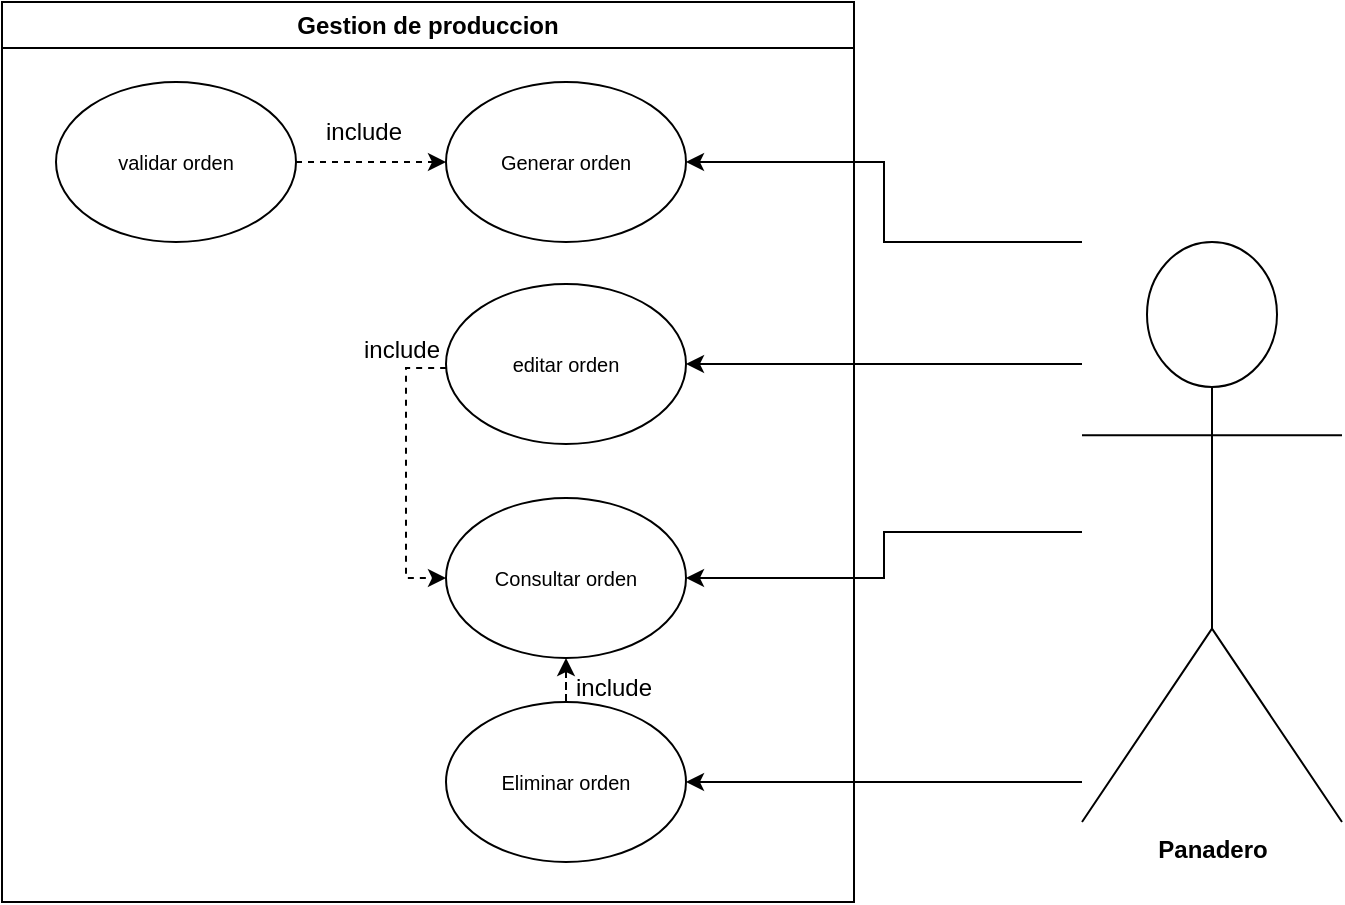 <mxfile version="24.4.4" type="google">
  <diagram name="Página-1" id="JynM5rXX0GK54_x-ZJID">
    <mxGraphModel grid="1" page="1" gridSize="10" guides="1" tooltips="1" connect="1" arrows="1" fold="1" pageScale="1" pageWidth="1169" pageHeight="827" math="0" shadow="0">
      <root>
        <mxCell id="0" />
        <mxCell id="1" parent="0" />
        <mxCell id="fqK0o6JGNfFm1u3QAXPy-13" style="edgeStyle=orthogonalEdgeStyle;rounded=0;orthogonalLoop=1;jettySize=auto;html=1;entryX=1;entryY=0.5;entryDx=0;entryDy=0;" edge="1" parent="1" source="1T6MPeweJr3BxvkpQle7-1" target="fqK0o6JGNfFm1u3QAXPy-2">
          <mxGeometry relative="1" as="geometry">
            <Array as="points">
              <mxPoint x="21" y="470" />
              <mxPoint x="21" y="430" />
            </Array>
          </mxGeometry>
        </mxCell>
        <mxCell id="fqK0o6JGNfFm1u3QAXPy-14" style="edgeStyle=orthogonalEdgeStyle;rounded=0;orthogonalLoop=1;jettySize=auto;html=1;entryX=1;entryY=0.5;entryDx=0;entryDy=0;" edge="1" parent="1" source="1T6MPeweJr3BxvkpQle7-1" target="fqK0o6JGNfFm1u3QAXPy-4">
          <mxGeometry relative="1" as="geometry">
            <Array as="points">
              <mxPoint x="70" y="531" />
              <mxPoint x="70" y="531" />
            </Array>
          </mxGeometry>
        </mxCell>
        <mxCell id="fqK0o6JGNfFm1u3QAXPy-15" style="edgeStyle=orthogonalEdgeStyle;rounded=0;orthogonalLoop=1;jettySize=auto;html=1;entryX=1;entryY=0.5;entryDx=0;entryDy=0;" edge="1" parent="1" source="1T6MPeweJr3BxvkpQle7-1" target="fqK0o6JGNfFm1u3QAXPy-5">
          <mxGeometry relative="1" as="geometry" />
        </mxCell>
        <mxCell id="fqK0o6JGNfFm1u3QAXPy-16" style="edgeStyle=orthogonalEdgeStyle;rounded=0;orthogonalLoop=1;jettySize=auto;html=1;entryX=1;entryY=0.5;entryDx=0;entryDy=0;" edge="1" parent="1" source="1T6MPeweJr3BxvkpQle7-1" target="fqK0o6JGNfFm1u3QAXPy-7">
          <mxGeometry relative="1" as="geometry">
            <Array as="points">
              <mxPoint x="70" y="740" />
              <mxPoint x="70" y="740" />
            </Array>
          </mxGeometry>
        </mxCell>
        <mxCell id="1T6MPeweJr3BxvkpQle7-1" value="&lt;span style=&quot;font-weight: 700; text-wrap: wrap;&quot;&gt;Panadero&lt;/span&gt;" style="shape=umlActor;verticalLabelPosition=bottom;verticalAlign=top;html=1;outlineConnect=0;" vertex="1" parent="1">
          <mxGeometry x="120" y="470" width="130" height="290" as="geometry" />
        </mxCell>
        <mxCell id="fqK0o6JGNfFm1u3QAXPy-1" value="Gestion de produccion" style="swimlane;whiteSpace=wrap;html=1;" vertex="1" parent="1">
          <mxGeometry x="-420" y="350" width="426" height="450" as="geometry" />
        </mxCell>
        <mxCell id="fqK0o6JGNfFm1u3QAXPy-2" value="&lt;font size=&quot;1&quot;&gt;Generar orden&lt;/font&gt;" style="ellipse;whiteSpace=wrap;html=1;" vertex="1" parent="fqK0o6JGNfFm1u3QAXPy-1">
          <mxGeometry x="222" y="40" width="120" height="80" as="geometry" />
        </mxCell>
        <mxCell id="fqK0o6JGNfFm1u3QAXPy-3" style="edgeStyle=orthogonalEdgeStyle;rounded=0;orthogonalLoop=1;jettySize=auto;html=1;entryX=0;entryY=0.5;entryDx=0;entryDy=0;dashed=1;" edge="1" parent="fqK0o6JGNfFm1u3QAXPy-1" source="fqK0o6JGNfFm1u3QAXPy-4" target="fqK0o6JGNfFm1u3QAXPy-5">
          <mxGeometry relative="1" as="geometry">
            <Array as="points">
              <mxPoint x="202" y="183" />
              <mxPoint x="202" y="288" />
            </Array>
          </mxGeometry>
        </mxCell>
        <mxCell id="fqK0o6JGNfFm1u3QAXPy-4" value="&lt;font size=&quot;1&quot;&gt;editar orden&lt;/font&gt;" style="ellipse;whiteSpace=wrap;html=1;" vertex="1" parent="fqK0o6JGNfFm1u3QAXPy-1">
          <mxGeometry x="222" y="141" width="120" height="80" as="geometry" />
        </mxCell>
        <mxCell id="fqK0o6JGNfFm1u3QAXPy-5" value="&lt;font size=&quot;1&quot;&gt;Consultar orden&lt;/font&gt;" style="ellipse;whiteSpace=wrap;html=1;" vertex="1" parent="fqK0o6JGNfFm1u3QAXPy-1">
          <mxGeometry x="222" y="248" width="120" height="80" as="geometry" />
        </mxCell>
        <mxCell id="fqK0o6JGNfFm1u3QAXPy-6" style="edgeStyle=orthogonalEdgeStyle;rounded=0;orthogonalLoop=1;jettySize=auto;html=1;dashed=1;" edge="1" parent="fqK0o6JGNfFm1u3QAXPy-1" source="fqK0o6JGNfFm1u3QAXPy-7" target="fqK0o6JGNfFm1u3QAXPy-5">
          <mxGeometry relative="1" as="geometry" />
        </mxCell>
        <mxCell id="fqK0o6JGNfFm1u3QAXPy-7" value="&lt;font size=&quot;1&quot;&gt;Eliminar orden&lt;/font&gt;" style="ellipse;whiteSpace=wrap;html=1;" vertex="1" parent="fqK0o6JGNfFm1u3QAXPy-1">
          <mxGeometry x="222" y="350" width="120" height="80" as="geometry" />
        </mxCell>
        <mxCell id="fqK0o6JGNfFm1u3QAXPy-8" value="" style="edgeStyle=orthogonalEdgeStyle;rounded=0;orthogonalLoop=1;jettySize=auto;html=1;dashed=1;" edge="1" parent="fqK0o6JGNfFm1u3QAXPy-1" source="fqK0o6JGNfFm1u3QAXPy-9" target="fqK0o6JGNfFm1u3QAXPy-2">
          <mxGeometry relative="1" as="geometry" />
        </mxCell>
        <mxCell id="fqK0o6JGNfFm1u3QAXPy-9" value="&lt;font size=&quot;1&quot;&gt;validar orden&lt;/font&gt;" style="ellipse;whiteSpace=wrap;html=1;" vertex="1" parent="fqK0o6JGNfFm1u3QAXPy-1">
          <mxGeometry x="27" y="40" width="120" height="80" as="geometry" />
        </mxCell>
        <mxCell id="fqK0o6JGNfFm1u3QAXPy-10" value="include" style="text;html=1;align=center;verticalAlign=middle;whiteSpace=wrap;rounded=0;" vertex="1" parent="fqK0o6JGNfFm1u3QAXPy-1">
          <mxGeometry x="151" y="50" width="60" height="30" as="geometry" />
        </mxCell>
        <mxCell id="fqK0o6JGNfFm1u3QAXPy-11" value="include" style="text;html=1;align=center;verticalAlign=middle;whiteSpace=wrap;rounded=0;" vertex="1" parent="fqK0o6JGNfFm1u3QAXPy-1">
          <mxGeometry x="170" y="159" width="60" height="30" as="geometry" />
        </mxCell>
        <mxCell id="fqK0o6JGNfFm1u3QAXPy-12" value="include" style="text;html=1;align=center;verticalAlign=middle;whiteSpace=wrap;rounded=0;" vertex="1" parent="fqK0o6JGNfFm1u3QAXPy-1">
          <mxGeometry x="276" y="328" width="60" height="30" as="geometry" />
        </mxCell>
      </root>
    </mxGraphModel>
  </diagram>
</mxfile>
